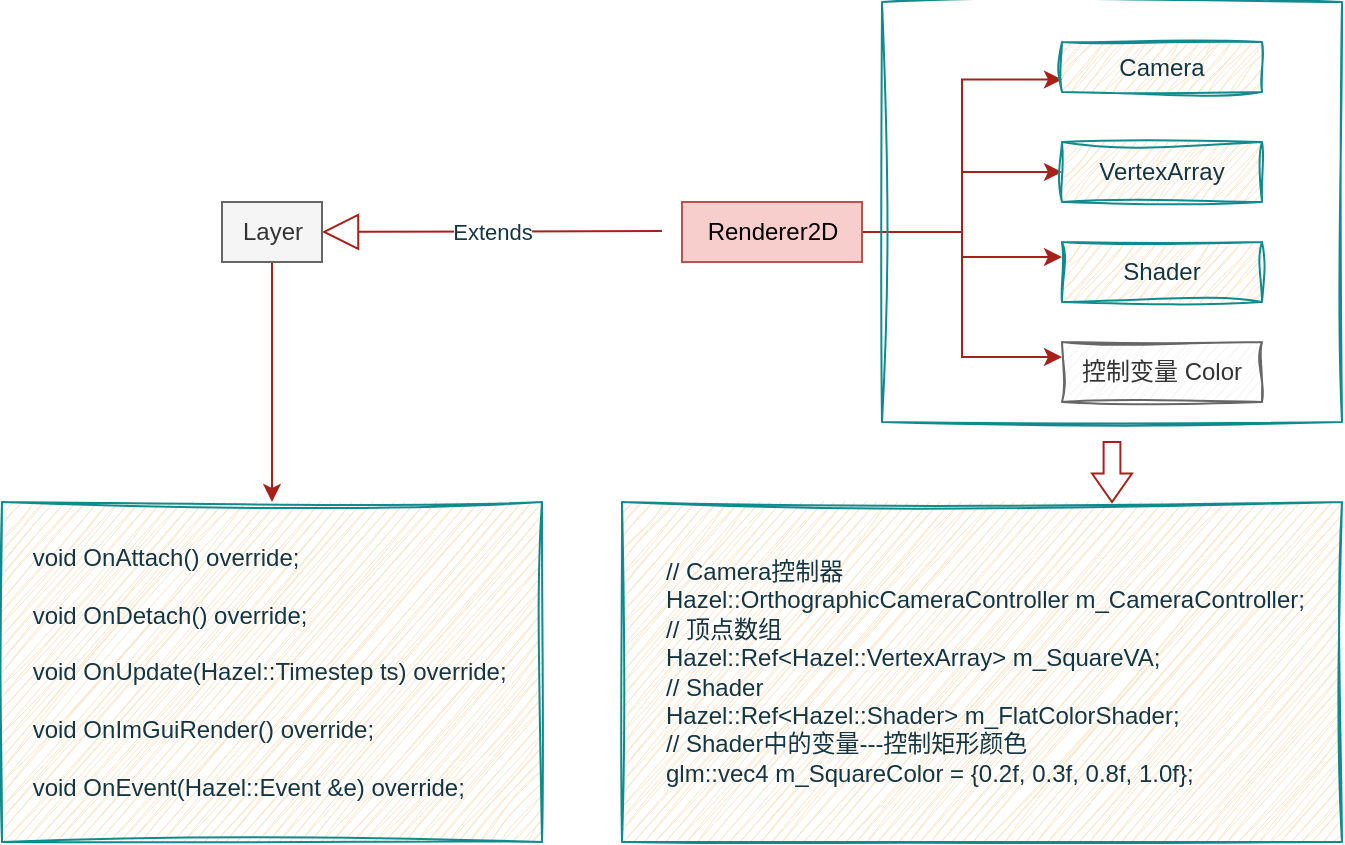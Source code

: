 <mxfile version="22.0.7" type="device">
  <diagram name="第 1 页" id="LBWet7fq2FZf6ATJFTEg">
    <mxGraphModel dx="1195" dy="669" grid="1" gridSize="10" guides="1" tooltips="1" connect="1" arrows="1" fold="1" page="1" pageScale="1" pageWidth="827" pageHeight="1169" math="0" shadow="0">
      <root>
        <mxCell id="0" />
        <mxCell id="1" parent="0" />
        <mxCell id="pUkwHbKmZYlNk-GzACij-1" value="" style="rounded=0;whiteSpace=wrap;html=1;sketch=1;curveFitting=1;jiggle=2;labelBackgroundColor=none;fillColor=#FAE5C7;strokeColor=#0F8B8D;fontColor=#143642;" vertex="1" parent="1">
          <mxGeometry x="130" y="500" width="270" height="170" as="geometry" />
        </mxCell>
        <mxCell id="pUkwHbKmZYlNk-GzACij-2" value="&lt;div&gt;&amp;nbsp; &amp;nbsp; void OnAttach() override;&lt;/div&gt;&lt;div&gt;&lt;br&gt;&lt;/div&gt;&lt;div&gt;&amp;nbsp; &amp;nbsp; void OnDetach() override;&lt;/div&gt;&lt;div&gt;&lt;br&gt;&lt;/div&gt;&lt;div&gt;&amp;nbsp; &amp;nbsp; void OnUpdate(Hazel::Timestep ts) override;&lt;/div&gt;&lt;div&gt;&lt;br&gt;&lt;/div&gt;&lt;div&gt;&amp;nbsp; &amp;nbsp; void OnImGuiRender() override;&lt;/div&gt;&lt;div&gt;&lt;br&gt;&lt;/div&gt;&lt;div&gt;&amp;nbsp; &amp;nbsp; void OnEvent(Hazel::Event &amp;amp;e) override;&lt;/div&gt;" style="text;html=1;align=left;verticalAlign=middle;resizable=0;points=[];autosize=1;strokeColor=none;fillColor=none;labelBackgroundColor=none;fontColor=#143642;" vertex="1" parent="1">
          <mxGeometry x="130" y="515" width="270" height="140" as="geometry" />
        </mxCell>
        <mxCell id="pUkwHbKmZYlNk-GzACij-16" value="" style="edgeStyle=orthogonalEdgeStyle;rounded=0;orthogonalLoop=1;jettySize=auto;html=1;strokeColor=#A8201A;fontColor=#143642;fillColor=#FAE5C7;entryX=0;entryY=0.75;entryDx=0;entryDy=0;" edge="1" parent="1" source="pUkwHbKmZYlNk-GzACij-3" target="pUkwHbKmZYlNk-GzACij-15">
          <mxGeometry relative="1" as="geometry" />
        </mxCell>
        <mxCell id="pUkwHbKmZYlNk-GzACij-19" value="" style="edgeStyle=orthogonalEdgeStyle;rounded=0;orthogonalLoop=1;jettySize=auto;html=1;strokeColor=#A8201A;fontColor=#143642;fillColor=#FAE5C7;" edge="1" parent="1" source="pUkwHbKmZYlNk-GzACij-3" target="pUkwHbKmZYlNk-GzACij-18">
          <mxGeometry relative="1" as="geometry" />
        </mxCell>
        <mxCell id="pUkwHbKmZYlNk-GzACij-21" value="" style="edgeStyle=orthogonalEdgeStyle;rounded=0;orthogonalLoop=1;jettySize=auto;html=1;strokeColor=#A8201A;fontColor=#143642;fillColor=#FAE5C7;entryX=0;entryY=0.25;entryDx=0;entryDy=0;" edge="1" parent="1" source="pUkwHbKmZYlNk-GzACij-3" target="pUkwHbKmZYlNk-GzACij-20">
          <mxGeometry relative="1" as="geometry" />
        </mxCell>
        <mxCell id="pUkwHbKmZYlNk-GzACij-23" value="" style="edgeStyle=orthogonalEdgeStyle;rounded=0;orthogonalLoop=1;jettySize=auto;html=1;strokeColor=#A8201A;fontColor=#143642;fillColor=#FAE5C7;entryX=0;entryY=0.25;entryDx=0;entryDy=0;" edge="1" parent="1" source="pUkwHbKmZYlNk-GzACij-3" target="pUkwHbKmZYlNk-GzACij-22">
          <mxGeometry relative="1" as="geometry" />
        </mxCell>
        <mxCell id="pUkwHbKmZYlNk-GzACij-3" value="Renderer2D" style="text;html=1;align=center;verticalAlign=middle;resizable=0;points=[];autosize=1;strokeColor=#b85450;fillColor=#f8cecc;labelBackgroundColor=none;" vertex="1" parent="1">
          <mxGeometry x="470" y="350" width="90" height="30" as="geometry" />
        </mxCell>
        <mxCell id="pUkwHbKmZYlNk-GzACij-4" value="" style="rounded=0;whiteSpace=wrap;html=1;sketch=1;curveFitting=1;jiggle=2;labelBackgroundColor=none;fillColor=#FAE5C7;strokeColor=#0F8B8D;fontColor=#143642;" vertex="1" parent="1">
          <mxGeometry x="440" y="500" width="360" height="170" as="geometry" />
        </mxCell>
        <mxCell id="pUkwHbKmZYlNk-GzACij-6" value="&lt;div&gt;// Camera控制器&lt;/div&gt;&lt;div&gt;Hazel::OrthographicCameraController m_CameraController;&lt;/div&gt;&lt;div&gt;// 顶点数组&lt;/div&gt;&lt;div&gt;Hazel::Ref&amp;lt;Hazel::VertexArray&amp;gt; m_SquareVA;&lt;/div&gt;&lt;div&gt;// Shader&lt;/div&gt;&lt;div&gt;Hazel::Ref&amp;lt;Hazel::Shader&amp;gt; m_FlatColorShader;&lt;/div&gt;&lt;div&gt;// Shader中的变量---控制矩形颜色&lt;/div&gt;&lt;div style=&quot;&quot;&gt;glm::vec4 m_SquareColor = {0.2f, 0.3f, 0.8f, 1.0f};&lt;/div&gt;" style="text;html=1;align=left;verticalAlign=middle;resizable=0;points=[];autosize=1;strokeColor=none;fillColor=none;labelBackgroundColor=none;fontColor=#143642;" vertex="1" parent="1">
          <mxGeometry x="460" y="520" width="340" height="130" as="geometry" />
        </mxCell>
        <mxCell id="pUkwHbKmZYlNk-GzACij-10" value="Extends" style="endArrow=block;endSize=16;endFill=0;html=1;rounded=0;strokeColor=#A8201A;fontColor=#143642;fillColor=#FAE5C7;" edge="1" parent="1" target="pUkwHbKmZYlNk-GzACij-11">
          <mxGeometry width="160" relative="1" as="geometry">
            <mxPoint x="460" y="364.5" as="sourcePoint" />
            <mxPoint x="620" y="364.5" as="targetPoint" />
            <mxPoint as="offset" />
          </mxGeometry>
        </mxCell>
        <mxCell id="pUkwHbKmZYlNk-GzACij-12" value="" style="edgeStyle=orthogonalEdgeStyle;rounded=0;orthogonalLoop=1;jettySize=auto;html=1;strokeColor=#A8201A;fontColor=#143642;fillColor=#FAE5C7;" edge="1" parent="1" source="pUkwHbKmZYlNk-GzACij-11">
          <mxGeometry relative="1" as="geometry">
            <mxPoint x="265" y="500" as="targetPoint" />
          </mxGeometry>
        </mxCell>
        <mxCell id="pUkwHbKmZYlNk-GzACij-11" value="Layer" style="text;html=1;align=center;verticalAlign=middle;resizable=0;points=[];autosize=1;strokeColor=#666666;fillColor=#f5f5f5;fontColor=#333333;" vertex="1" parent="1">
          <mxGeometry x="240" y="350" width="50" height="30" as="geometry" />
        </mxCell>
        <mxCell id="pUkwHbKmZYlNk-GzACij-15" value="Camera" style="whiteSpace=wrap;html=1;strokeColor=#0F8B8D;fontColor=#143642;fillColor=#FAE5C7;sketch=1;curveFitting=1;jiggle=2;" vertex="1" parent="1">
          <mxGeometry x="660" y="270" width="100" height="25" as="geometry" />
        </mxCell>
        <mxCell id="pUkwHbKmZYlNk-GzACij-18" value="VertexArray" style="whiteSpace=wrap;html=1;strokeColor=#0F8B8D;fontColor=#143642;fillColor=#FAE5C7;sketch=1;curveFitting=1;jiggle=2;" vertex="1" parent="1">
          <mxGeometry x="660" y="320" width="100" height="30" as="geometry" />
        </mxCell>
        <mxCell id="pUkwHbKmZYlNk-GzACij-20" value="Shader" style="whiteSpace=wrap;html=1;strokeColor=#0F8B8D;fontColor=#143642;fillColor=#FAE5C7;sketch=1;curveFitting=1;jiggle=2;" vertex="1" parent="1">
          <mxGeometry x="660" y="370" width="100" height="30" as="geometry" />
        </mxCell>
        <mxCell id="pUkwHbKmZYlNk-GzACij-22" value="控制变量 Color" style="whiteSpace=wrap;html=1;strokeColor=#666666;fontColor=#333333;fillColor=#f5f5f5;sketch=1;curveFitting=1;jiggle=2;" vertex="1" parent="1">
          <mxGeometry x="660" y="420" width="100" height="30" as="geometry" />
        </mxCell>
        <mxCell id="pUkwHbKmZYlNk-GzACij-24" value="" style="html=1;shadow=0;align=center;verticalAlign=middle;shape=mxgraph.arrows2.arrow;dy=0.58;dx=14.27;direction=south;notch=0;strokeColor=#A8201A;" vertex="1" parent="1">
          <mxGeometry x="675" y="470" width="20" height="30" as="geometry" />
        </mxCell>
        <mxCell id="pUkwHbKmZYlNk-GzACij-25" value="" style="rounded=0;whiteSpace=wrap;html=1;strokeColor=#0F8B8D;fontColor=#143642;fillColor=none;sketch=1;curveFitting=1;jiggle=2;" vertex="1" parent="1">
          <mxGeometry x="570" y="250" width="230" height="210" as="geometry" />
        </mxCell>
      </root>
    </mxGraphModel>
  </diagram>
</mxfile>
